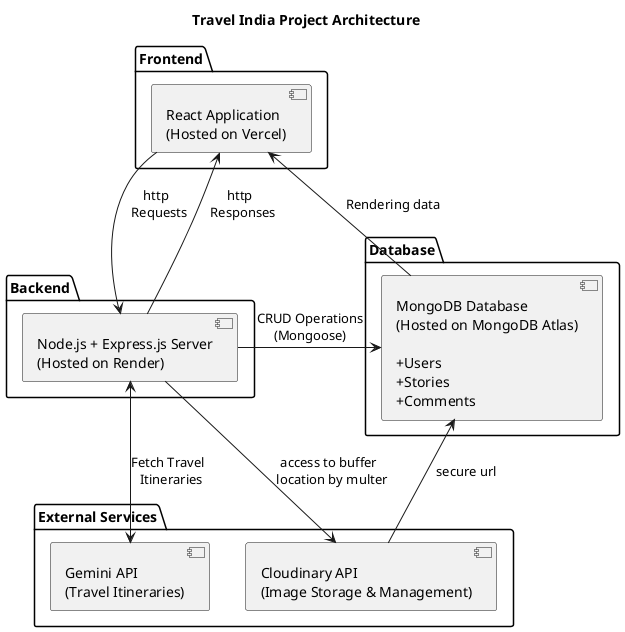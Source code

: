 @startuml
title Travel India Project Architecture

!define RECTANGLE class

' Define Frontend
package "Frontend" {
    [React Application\n(Hosted on Vercel)] as FrontendApp
}

' Define Backend
package "Backend" {
    [Node.js + Express.js Server\n(Hosted on Render)] as BackendServer
}

' Define Database
package "Database" {
    [MongoDB Database\n(Hosted on MongoDB Atlas)\n\n+Users\n+Stories\n+Comments] as MongoDB
}

' Define External Services
package "External Services" {
    [Cloudinary API\n(Image Storage & Management)] as Cloudinary
    [Gemini API\n(Travel Itineraries)] as Gemini
}

' Define Connectivity
FrontendApp --> BackendServer : http \n Requests
FrontendApp <-- BackendServer : http \n Responses
BackendServer -> MongoDB : CRUD Operations\n(Mongoose)
BackendServer --> Cloudinary : access to buffer \n location by multer
MongoDB <-- Cloudinary : secure url
BackendServer <--> Gemini : Fetch Travel \n Itineraries
FrontendApp <-- MongoDB : Rendering data


@enduml

' https://www.plantuml.com/plantuml/